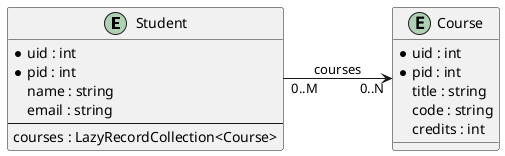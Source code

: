@startuml
    left to right direction

    entity "Student" as ST {
      *uid : int
      *pid : int
      name : string
      email : string
      --
      courses : LazyRecordCollection<Course>
    }

    entity "Course" as CO {
      *uid : int
      *pid : int
      title : string
      code : string
      credits : int
    }

    ' Navigability only from student to course
    ST "0..M" --> "0..N" CO : courses
    @enduml